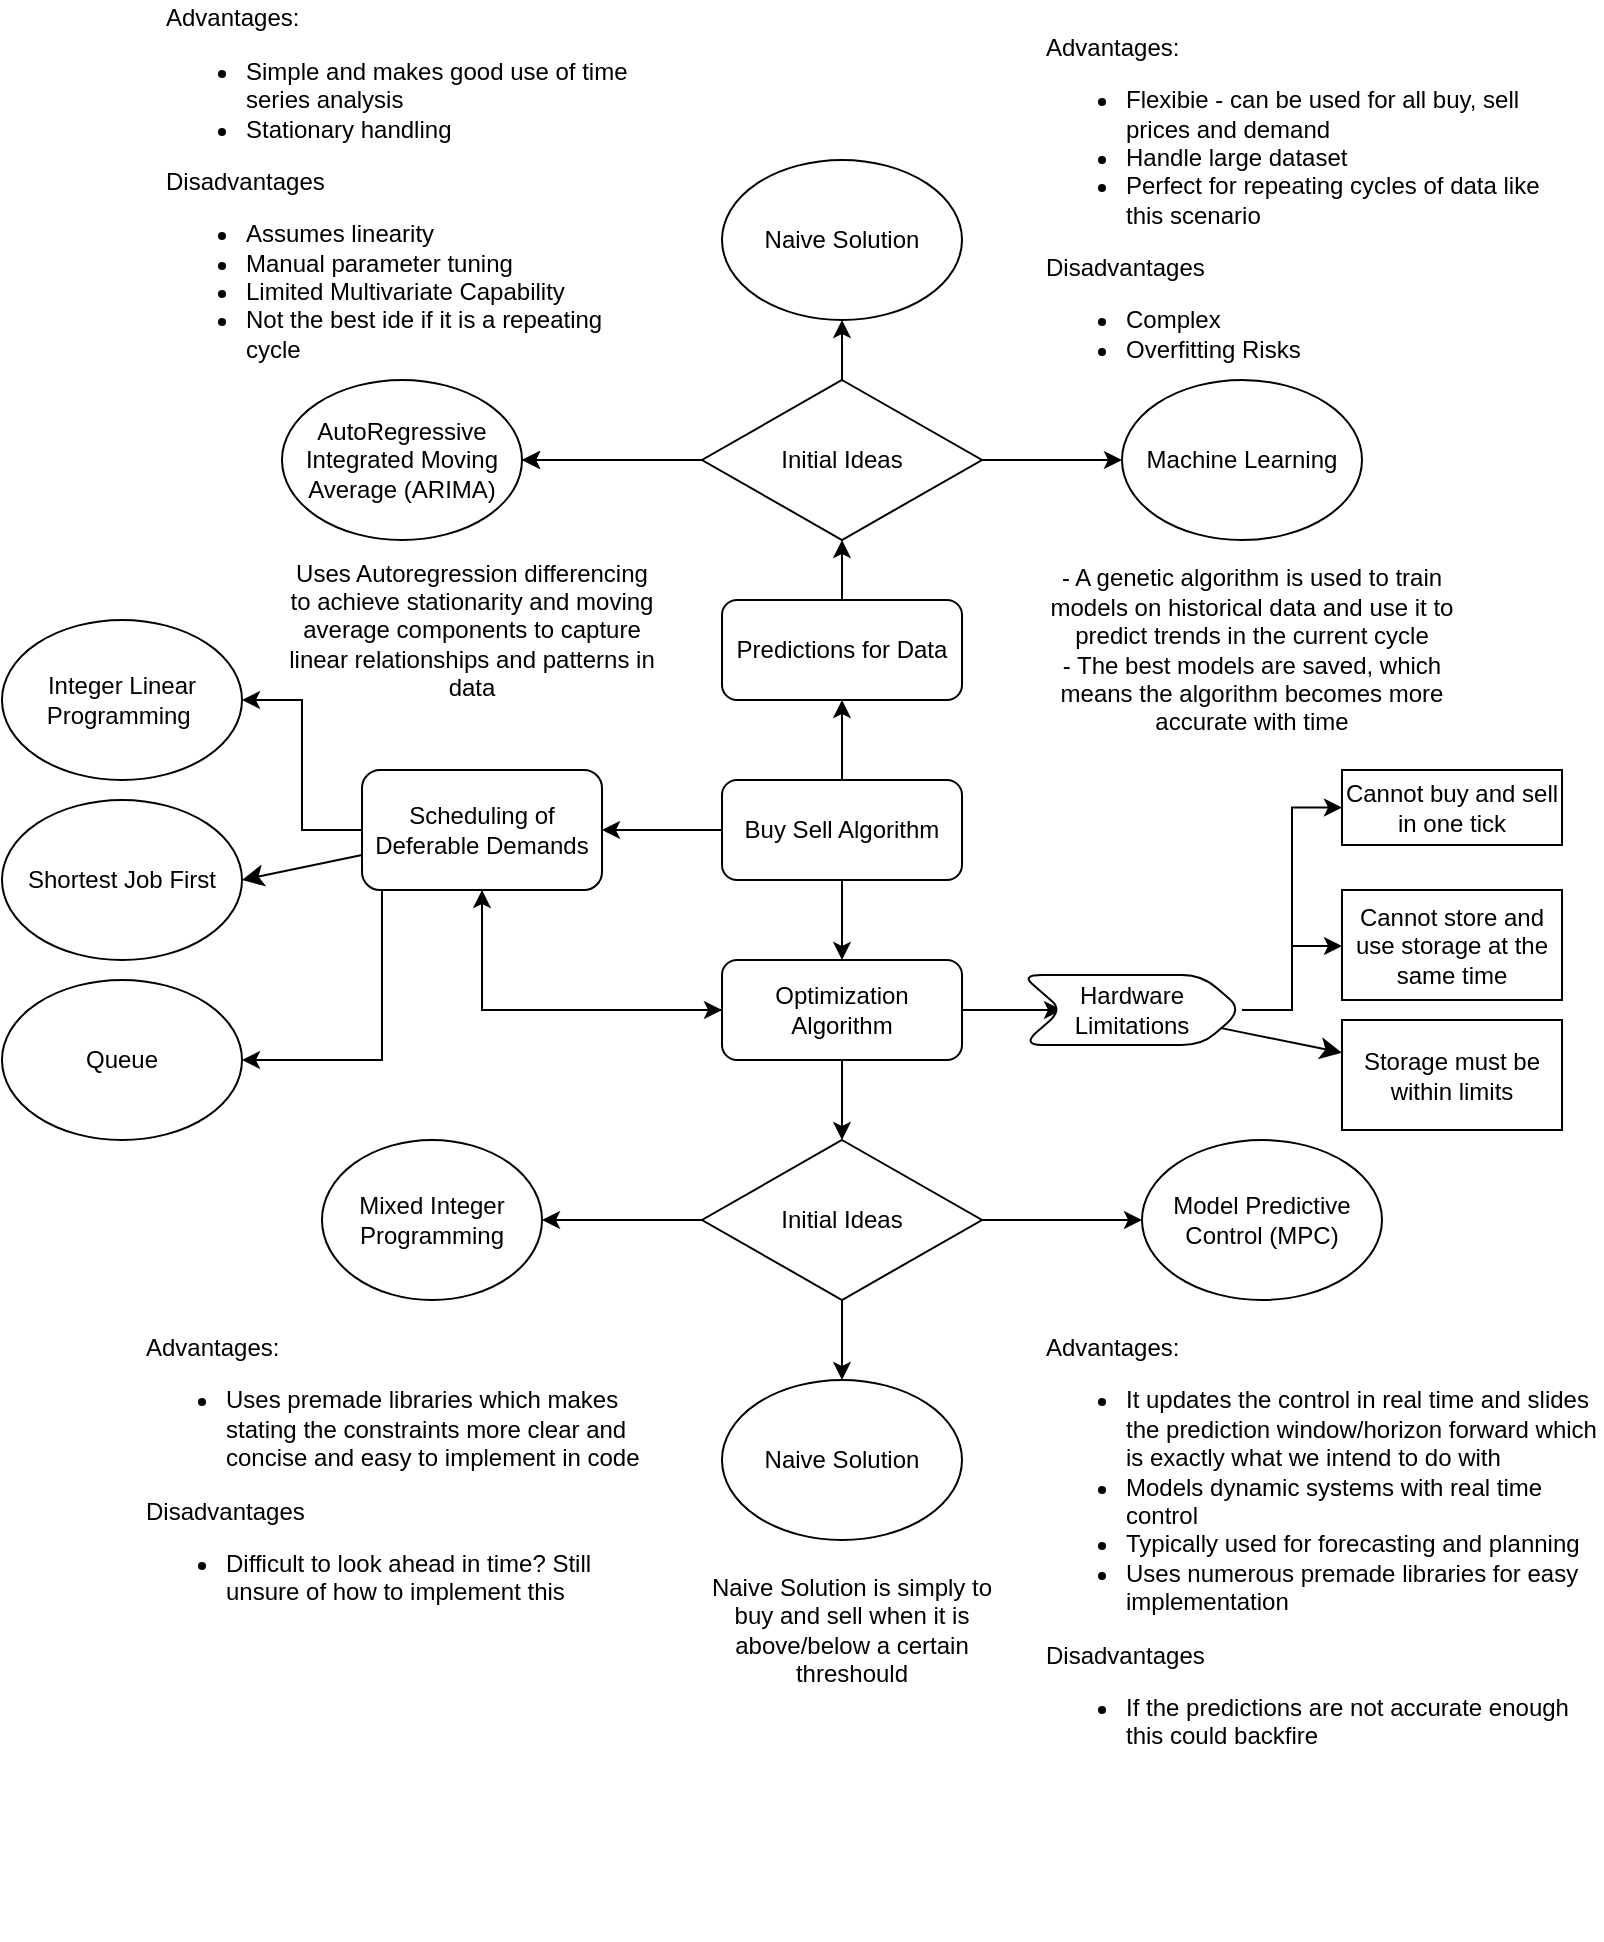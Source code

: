 <mxfile version="24.4.13" type="github">
  <diagram name="Page-1" id="UxOaTtIUIqS_tEpt3Vct">
    <mxGraphModel dx="1290" dy="522" grid="1" gridSize="10" guides="1" tooltips="1" connect="1" arrows="1" fold="1" page="1" pageScale="1" pageWidth="850" pageHeight="1100" math="0" shadow="0">
      <root>
        <mxCell id="0" />
        <mxCell id="1" parent="0" />
        <mxCell id="irKkEr3Q99a9lG1IQd4l-3" value="" style="edgeStyle=orthogonalEdgeStyle;rounded=0;orthogonalLoop=1;jettySize=auto;html=1;" parent="1" source="irKkEr3Q99a9lG1IQd4l-1" target="irKkEr3Q99a9lG1IQd4l-2" edge="1">
          <mxGeometry relative="1" as="geometry" />
        </mxCell>
        <mxCell id="irKkEr3Q99a9lG1IQd4l-7" value="" style="edgeStyle=orthogonalEdgeStyle;rounded=0;orthogonalLoop=1;jettySize=auto;html=1;" parent="1" source="irKkEr3Q99a9lG1IQd4l-1" target="irKkEr3Q99a9lG1IQd4l-6" edge="1">
          <mxGeometry relative="1" as="geometry" />
        </mxCell>
        <mxCell id="irKkEr3Q99a9lG1IQd4l-22" value="" style="edgeStyle=orthogonalEdgeStyle;rounded=0;orthogonalLoop=1;jettySize=auto;html=1;" parent="1" source="irKkEr3Q99a9lG1IQd4l-1" target="irKkEr3Q99a9lG1IQd4l-21" edge="1">
          <mxGeometry relative="1" as="geometry" />
        </mxCell>
        <mxCell id="irKkEr3Q99a9lG1IQd4l-1" value="Buy Sell Algorithm" style="rounded=1;whiteSpace=wrap;html=1;" parent="1" vertex="1">
          <mxGeometry x="360" y="390" width="120" height="50" as="geometry" />
        </mxCell>
        <mxCell id="irKkEr3Q99a9lG1IQd4l-16" style="edgeStyle=orthogonalEdgeStyle;rounded=0;orthogonalLoop=1;jettySize=auto;html=1;entryX=0.5;entryY=1;entryDx=0;entryDy=0;" parent="1" source="irKkEr3Q99a9lG1IQd4l-2" target="irKkEr3Q99a9lG1IQd4l-15" edge="1">
          <mxGeometry relative="1" as="geometry" />
        </mxCell>
        <mxCell id="irKkEr3Q99a9lG1IQd4l-2" value="Predictions for Data" style="rounded=1;whiteSpace=wrap;html=1;" parent="1" vertex="1">
          <mxGeometry x="360" y="300" width="120" height="50" as="geometry" />
        </mxCell>
        <mxCell id="irKkEr3Q99a9lG1IQd4l-10" style="edgeStyle=orthogonalEdgeStyle;rounded=0;orthogonalLoop=1;jettySize=auto;html=1;" parent="1" source="irKkEr3Q99a9lG1IQd4l-6" target="irKkEr3Q99a9lG1IQd4l-8" edge="1">
          <mxGeometry relative="1" as="geometry" />
        </mxCell>
        <mxCell id="irKkEr3Q99a9lG1IQd4l-26" style="edgeStyle=orthogonalEdgeStyle;rounded=0;orthogonalLoop=1;jettySize=auto;html=1;entryX=0.5;entryY=1;entryDx=0;entryDy=0;" parent="1" source="irKkEr3Q99a9lG1IQd4l-6" target="irKkEr3Q99a9lG1IQd4l-21" edge="1">
          <mxGeometry relative="1" as="geometry" />
        </mxCell>
        <mxCell id="irKkEr3Q99a9lG1IQd4l-28" value="" style="edgeStyle=orthogonalEdgeStyle;rounded=0;orthogonalLoop=1;jettySize=auto;html=1;" parent="1" source="irKkEr3Q99a9lG1IQd4l-6" target="irKkEr3Q99a9lG1IQd4l-27" edge="1">
          <mxGeometry relative="1" as="geometry" />
        </mxCell>
        <mxCell id="irKkEr3Q99a9lG1IQd4l-6" value="Optimization Algorithm" style="rounded=1;whiteSpace=wrap;html=1;" parent="1" vertex="1">
          <mxGeometry x="360" y="480" width="120" height="50" as="geometry" />
        </mxCell>
        <mxCell id="irKkEr3Q99a9lG1IQd4l-12" value="" style="edgeStyle=orthogonalEdgeStyle;rounded=0;orthogonalLoop=1;jettySize=auto;html=1;" parent="1" source="irKkEr3Q99a9lG1IQd4l-8" target="irKkEr3Q99a9lG1IQd4l-11" edge="1">
          <mxGeometry relative="1" as="geometry" />
        </mxCell>
        <mxCell id="irKkEr3Q99a9lG1IQd4l-43" style="edgeStyle=orthogonalEdgeStyle;rounded=0;orthogonalLoop=1;jettySize=auto;html=1;entryX=0.5;entryY=0;entryDx=0;entryDy=0;" parent="1" source="irKkEr3Q99a9lG1IQd4l-8" target="irKkEr3Q99a9lG1IQd4l-42" edge="1">
          <mxGeometry relative="1" as="geometry" />
        </mxCell>
        <mxCell id="irKkEr3Q99a9lG1IQd4l-49" style="edgeStyle=orthogonalEdgeStyle;rounded=0;orthogonalLoop=1;jettySize=auto;html=1;entryX=0;entryY=0.5;entryDx=0;entryDy=0;" parent="1" source="irKkEr3Q99a9lG1IQd4l-8" target="irKkEr3Q99a9lG1IQd4l-48" edge="1">
          <mxGeometry relative="1" as="geometry" />
        </mxCell>
        <mxCell id="irKkEr3Q99a9lG1IQd4l-8" value="Initial Ideas" style="rhombus;whiteSpace=wrap;html=1;" parent="1" vertex="1">
          <mxGeometry x="350" y="570" width="140" height="80" as="geometry" />
        </mxCell>
        <mxCell id="irKkEr3Q99a9lG1IQd4l-11" value="Mixed Integer Programming" style="ellipse;whiteSpace=wrap;html=1;" parent="1" vertex="1">
          <mxGeometry x="160" y="570" width="110" height="80" as="geometry" />
        </mxCell>
        <mxCell id="irKkEr3Q99a9lG1IQd4l-14" value="Advantages:&lt;div&gt;&lt;ul&gt;&lt;li&gt;Uses premade libraries which makes stating the constraints more clear and concise and easy to implement in code&lt;/li&gt;&lt;/ul&gt;&lt;/div&gt;&lt;div style=&quot;&quot;&gt;Disadvantages&lt;/div&gt;&lt;div style=&quot;&quot;&gt;&lt;ul&gt;&lt;li&gt;Difficult to look ahead in time? Still unsure of how to implement this&lt;/li&gt;&lt;/ul&gt;&lt;/div&gt;" style="text;html=1;align=left;verticalAlign=top;whiteSpace=wrap;rounded=0;" parent="1" vertex="1">
          <mxGeometry x="70" y="660" width="250" height="280" as="geometry" />
        </mxCell>
        <mxCell id="irKkEr3Q99a9lG1IQd4l-18" value="" style="edgeStyle=orthogonalEdgeStyle;rounded=0;orthogonalLoop=1;jettySize=auto;html=1;" parent="1" source="irKkEr3Q99a9lG1IQd4l-15" edge="1">
          <mxGeometry relative="1" as="geometry">
            <mxPoint x="260" y="230" as="targetPoint" />
          </mxGeometry>
        </mxCell>
        <mxCell id="irKkEr3Q99a9lG1IQd4l-20" style="edgeStyle=orthogonalEdgeStyle;rounded=0;orthogonalLoop=1;jettySize=auto;html=1;entryX=1;entryY=0.5;entryDx=0;entryDy=0;" parent="1" source="irKkEr3Q99a9lG1IQd4l-15" target="irKkEr3Q99a9lG1IQd4l-19" edge="1">
          <mxGeometry relative="1" as="geometry" />
        </mxCell>
        <mxCell id="irKkEr3Q99a9lG1IQd4l-45" style="edgeStyle=orthogonalEdgeStyle;rounded=0;orthogonalLoop=1;jettySize=auto;html=1;entryX=0.5;entryY=1;entryDx=0;entryDy=0;" parent="1" source="irKkEr3Q99a9lG1IQd4l-15" target="irKkEr3Q99a9lG1IQd4l-44" edge="1">
          <mxGeometry relative="1" as="geometry" />
        </mxCell>
        <mxCell id="irKkEr3Q99a9lG1IQd4l-47" style="edgeStyle=orthogonalEdgeStyle;rounded=0;orthogonalLoop=1;jettySize=auto;html=1;entryX=0;entryY=0.5;entryDx=0;entryDy=0;" parent="1" source="irKkEr3Q99a9lG1IQd4l-15" target="irKkEr3Q99a9lG1IQd4l-46" edge="1">
          <mxGeometry relative="1" as="geometry" />
        </mxCell>
        <mxCell id="irKkEr3Q99a9lG1IQd4l-15" value="Initial Ideas" style="rhombus;whiteSpace=wrap;html=1;" parent="1" vertex="1">
          <mxGeometry x="350" y="190" width="140" height="80" as="geometry" />
        </mxCell>
        <mxCell id="irKkEr3Q99a9lG1IQd4l-19" value="AutoRegressive Integrated Moving Average (ARIMA)" style="ellipse;whiteSpace=wrap;html=1;" parent="1" vertex="1">
          <mxGeometry x="140" y="190" width="120" height="80" as="geometry" />
        </mxCell>
        <mxCell id="irKkEr3Q99a9lG1IQd4l-25" style="edgeStyle=orthogonalEdgeStyle;rounded=0;orthogonalLoop=1;jettySize=auto;html=1;entryX=0;entryY=0.5;entryDx=0;entryDy=0;" parent="1" source="irKkEr3Q99a9lG1IQd4l-21" target="irKkEr3Q99a9lG1IQd4l-6" edge="1">
          <mxGeometry relative="1" as="geometry">
            <Array as="points">
              <mxPoint x="240" y="505" />
            </Array>
          </mxGeometry>
        </mxCell>
        <mxCell id="irKkEr3Q99a9lG1IQd4l-36" style="edgeStyle=orthogonalEdgeStyle;rounded=0;orthogonalLoop=1;jettySize=auto;html=1;entryX=1;entryY=0.5;entryDx=0;entryDy=0;" parent="1" source="irKkEr3Q99a9lG1IQd4l-21" target="irKkEr3Q99a9lG1IQd4l-35" edge="1">
          <mxGeometry relative="1" as="geometry" />
        </mxCell>
        <mxCell id="X_2m4sk6xWmDbYYwcOHU-12" style="edgeStyle=none;curved=1;rounded=0;orthogonalLoop=1;jettySize=auto;html=1;entryX=1;entryY=0.5;entryDx=0;entryDy=0;fontSize=12;startSize=8;endSize=8;" parent="1" source="irKkEr3Q99a9lG1IQd4l-21" target="X_2m4sk6xWmDbYYwcOHU-11" edge="1">
          <mxGeometry relative="1" as="geometry" />
        </mxCell>
        <mxCell id="INi9Z-WOoS32inmvCYGw-2" style="edgeStyle=orthogonalEdgeStyle;rounded=0;orthogonalLoop=1;jettySize=auto;html=1;entryX=1;entryY=0.5;entryDx=0;entryDy=0;" edge="1" parent="1" source="irKkEr3Q99a9lG1IQd4l-21" target="INi9Z-WOoS32inmvCYGw-1">
          <mxGeometry relative="1" as="geometry">
            <Array as="points">
              <mxPoint x="190" y="530" />
            </Array>
          </mxGeometry>
        </mxCell>
        <mxCell id="irKkEr3Q99a9lG1IQd4l-21" value="Scheduling of Deferable Demands" style="whiteSpace=wrap;html=1;rounded=1;" parent="1" vertex="1">
          <mxGeometry x="180" y="385" width="120" height="60" as="geometry" />
        </mxCell>
        <mxCell id="irKkEr3Q99a9lG1IQd4l-39" style="edgeStyle=orthogonalEdgeStyle;rounded=0;orthogonalLoop=1;jettySize=auto;html=1;entryX=0;entryY=0.5;entryDx=0;entryDy=0;" parent="1" source="irKkEr3Q99a9lG1IQd4l-27" target="irKkEr3Q99a9lG1IQd4l-38" edge="1">
          <mxGeometry relative="1" as="geometry" />
        </mxCell>
        <mxCell id="irKkEr3Q99a9lG1IQd4l-54" style="edgeStyle=orthogonalEdgeStyle;rounded=0;orthogonalLoop=1;jettySize=auto;html=1;" parent="1" source="irKkEr3Q99a9lG1IQd4l-27" target="irKkEr3Q99a9lG1IQd4l-53" edge="1">
          <mxGeometry relative="1" as="geometry">
            <Array as="points">
              <mxPoint x="645" y="505" />
              <mxPoint x="645" y="473" />
            </Array>
          </mxGeometry>
        </mxCell>
        <mxCell id="X_2m4sk6xWmDbYYwcOHU-8" style="edgeStyle=none;curved=1;rounded=0;orthogonalLoop=1;jettySize=auto;html=1;fontSize=12;startSize=8;endSize=8;" parent="1" source="irKkEr3Q99a9lG1IQd4l-27" target="X_2m4sk6xWmDbYYwcOHU-5" edge="1">
          <mxGeometry relative="1" as="geometry" />
        </mxCell>
        <mxCell id="irKkEr3Q99a9lG1IQd4l-27" value="Hardware Limitations" style="shape=step;perimeter=stepPerimeter;whiteSpace=wrap;html=1;fixedSize=1;rounded=1;" parent="1" vertex="1">
          <mxGeometry x="510" y="487.5" width="110" height="35" as="geometry" />
        </mxCell>
        <mxCell id="irKkEr3Q99a9lG1IQd4l-35" value="Integer Linear Programming&amp;nbsp;" style="ellipse;whiteSpace=wrap;html=1;" parent="1" vertex="1">
          <mxGeometry y="310" width="120" height="80" as="geometry" />
        </mxCell>
        <mxCell id="irKkEr3Q99a9lG1IQd4l-38" value="Cannot buy and sell in one tick" style="rounded=0;whiteSpace=wrap;html=1;" parent="1" vertex="1">
          <mxGeometry x="670" y="385" width="110" height="37.5" as="geometry" />
        </mxCell>
        <mxCell id="irKkEr3Q99a9lG1IQd4l-42" value="Naive Solution" style="ellipse;whiteSpace=wrap;html=1;" parent="1" vertex="1">
          <mxGeometry x="360" y="690" width="120" height="80" as="geometry" />
        </mxCell>
        <mxCell id="irKkEr3Q99a9lG1IQd4l-44" value="Naive Solution" style="ellipse;whiteSpace=wrap;html=1;" parent="1" vertex="1">
          <mxGeometry x="360" y="80" width="120" height="80" as="geometry" />
        </mxCell>
        <mxCell id="irKkEr3Q99a9lG1IQd4l-46" value="Machine Learning" style="ellipse;whiteSpace=wrap;html=1;" parent="1" vertex="1">
          <mxGeometry x="560" y="190" width="120" height="80" as="geometry" />
        </mxCell>
        <mxCell id="irKkEr3Q99a9lG1IQd4l-48" value="Model Predictive Control (MPC)" style="ellipse;whiteSpace=wrap;html=1;" parent="1" vertex="1">
          <mxGeometry x="570" y="570" width="120" height="80" as="geometry" />
        </mxCell>
        <mxCell id="irKkEr3Q99a9lG1IQd4l-50" value="Advantages:&lt;div&gt;&lt;ul&gt;&lt;li&gt;Simple and makes good use of time series analysis&amp;nbsp;&lt;/li&gt;&lt;li&gt;Stationary handling&lt;/li&gt;&lt;/ul&gt;&lt;/div&gt;&lt;div style=&quot;&quot;&gt;Disadvantages&lt;/div&gt;&lt;div style=&quot;&quot;&gt;&lt;ul&gt;&lt;li&gt;Assumes linearity&lt;/li&gt;&lt;li&gt;Manual parameter tuning&lt;/li&gt;&lt;li&gt;Limited Multivariate Capability&lt;/li&gt;&lt;li&gt;Not the best ide if it is a repeating cycle&lt;/li&gt;&lt;/ul&gt;&lt;/div&gt;&lt;div style=&quot;&quot;&gt;&lt;br&gt;&lt;/div&gt;" style="text;html=1;align=left;verticalAlign=middle;whiteSpace=wrap;rounded=0;" parent="1" vertex="1">
          <mxGeometry x="80" width="250" height="210" as="geometry" />
        </mxCell>
        <mxCell id="irKkEr3Q99a9lG1IQd4l-51" value="Advantages:&lt;div&gt;&lt;ul&gt;&lt;li&gt;It updates the control in real time and slides the prediction window/horizon forward which is exactly what we intend to do with&lt;/li&gt;&lt;li&gt;Models dynamic systems with real time control&lt;/li&gt;&lt;li&gt;Typically used for forecasting and planning&lt;/li&gt;&lt;li&gt;Uses numerous premade libraries for easy implementation&amp;nbsp;&lt;/li&gt;&lt;/ul&gt;&lt;/div&gt;&lt;div style=&quot;&quot;&gt;Disadvantages&lt;/div&gt;&lt;div style=&quot;&quot;&gt;&lt;ul&gt;&lt;li&gt;If the predictions are not accurate enough this could backfire&lt;/li&gt;&lt;/ul&gt;&lt;/div&gt;" style="text;html=1;align=left;verticalAlign=top;whiteSpace=wrap;rounded=0;" parent="1" vertex="1">
          <mxGeometry x="520" y="660" width="280" height="310" as="geometry" />
        </mxCell>
        <mxCell id="irKkEr3Q99a9lG1IQd4l-52" value="Advantages:&lt;ul&gt;&lt;li&gt;Flexibie - can be used for all buy, sell prices and demand&lt;/li&gt;&lt;li&gt;Handle large dataset&lt;/li&gt;&lt;li&gt;Perfect for repeating cycles of data like this scenario&amp;nbsp;&lt;/li&gt;&lt;/ul&gt;&lt;div style=&quot;&quot;&gt;Disadvantages&lt;/div&gt;&lt;div style=&quot;&quot;&gt;&lt;ul&gt;&lt;li&gt;Complex&lt;/li&gt;&lt;li&gt;Overfitting Risks&lt;/li&gt;&lt;/ul&gt;&lt;/div&gt;" style="text;html=1;align=left;verticalAlign=middle;whiteSpace=wrap;rounded=0;" parent="1" vertex="1">
          <mxGeometry x="520" y="20" width="270" height="170" as="geometry" />
        </mxCell>
        <mxCell id="irKkEr3Q99a9lG1IQd4l-53" value="Cannot store and use storage at the same time" style="rounded=0;whiteSpace=wrap;html=1;" parent="1" vertex="1">
          <mxGeometry x="670" y="445" width="110" height="55" as="geometry" />
        </mxCell>
        <mxCell id="irKkEr3Q99a9lG1IQd4l-55" value="Naive Solution is simply to buy and sell when it is above/below a certain threshould" style="text;html=1;align=center;verticalAlign=middle;whiteSpace=wrap;rounded=0;" parent="1" vertex="1">
          <mxGeometry x="350" y="800" width="150" height="30" as="geometry" />
        </mxCell>
        <mxCell id="on9IJYiC1uvpUOAwbppN-2" value="&lt;div&gt;- A genetic algorithm is used to train models on historical data and use it to predict trends in the current cycle&lt;br&gt;&lt;/div&gt;&lt;div&gt;- The best models are saved, which means the algorithm becomes more accurate with time&lt;br&gt;&lt;/div&gt;" style="text;html=1;align=center;verticalAlign=middle;whiteSpace=wrap;rounded=0;" parent="1" vertex="1">
          <mxGeometry x="520" y="280" width="210" height="90" as="geometry" />
        </mxCell>
        <mxCell id="X_2m4sk6xWmDbYYwcOHU-5" value="Storage must be within limits" style="rounded=0;whiteSpace=wrap;html=1;" parent="1" vertex="1">
          <mxGeometry x="670" y="510" width="110" height="55" as="geometry" />
        </mxCell>
        <mxCell id="X_2m4sk6xWmDbYYwcOHU-11" value="Shortest Job First" style="ellipse;whiteSpace=wrap;html=1;" parent="1" vertex="1">
          <mxGeometry y="400" width="120" height="80" as="geometry" />
        </mxCell>
        <mxCell id="INi9Z-WOoS32inmvCYGw-1" value="Queue" style="ellipse;whiteSpace=wrap;html=1;" vertex="1" parent="1">
          <mxGeometry y="490" width="120" height="80" as="geometry" />
        </mxCell>
        <mxCell id="INi9Z-WOoS32inmvCYGw-3" value="Uses Autoregression differencing to achieve stationarity and moving average components to capture linear relationships and patterns in data" style="text;html=1;align=center;verticalAlign=middle;whiteSpace=wrap;rounded=0;" vertex="1" parent="1">
          <mxGeometry x="140" y="300" width="190" height="30" as="geometry" />
        </mxCell>
      </root>
    </mxGraphModel>
  </diagram>
</mxfile>
